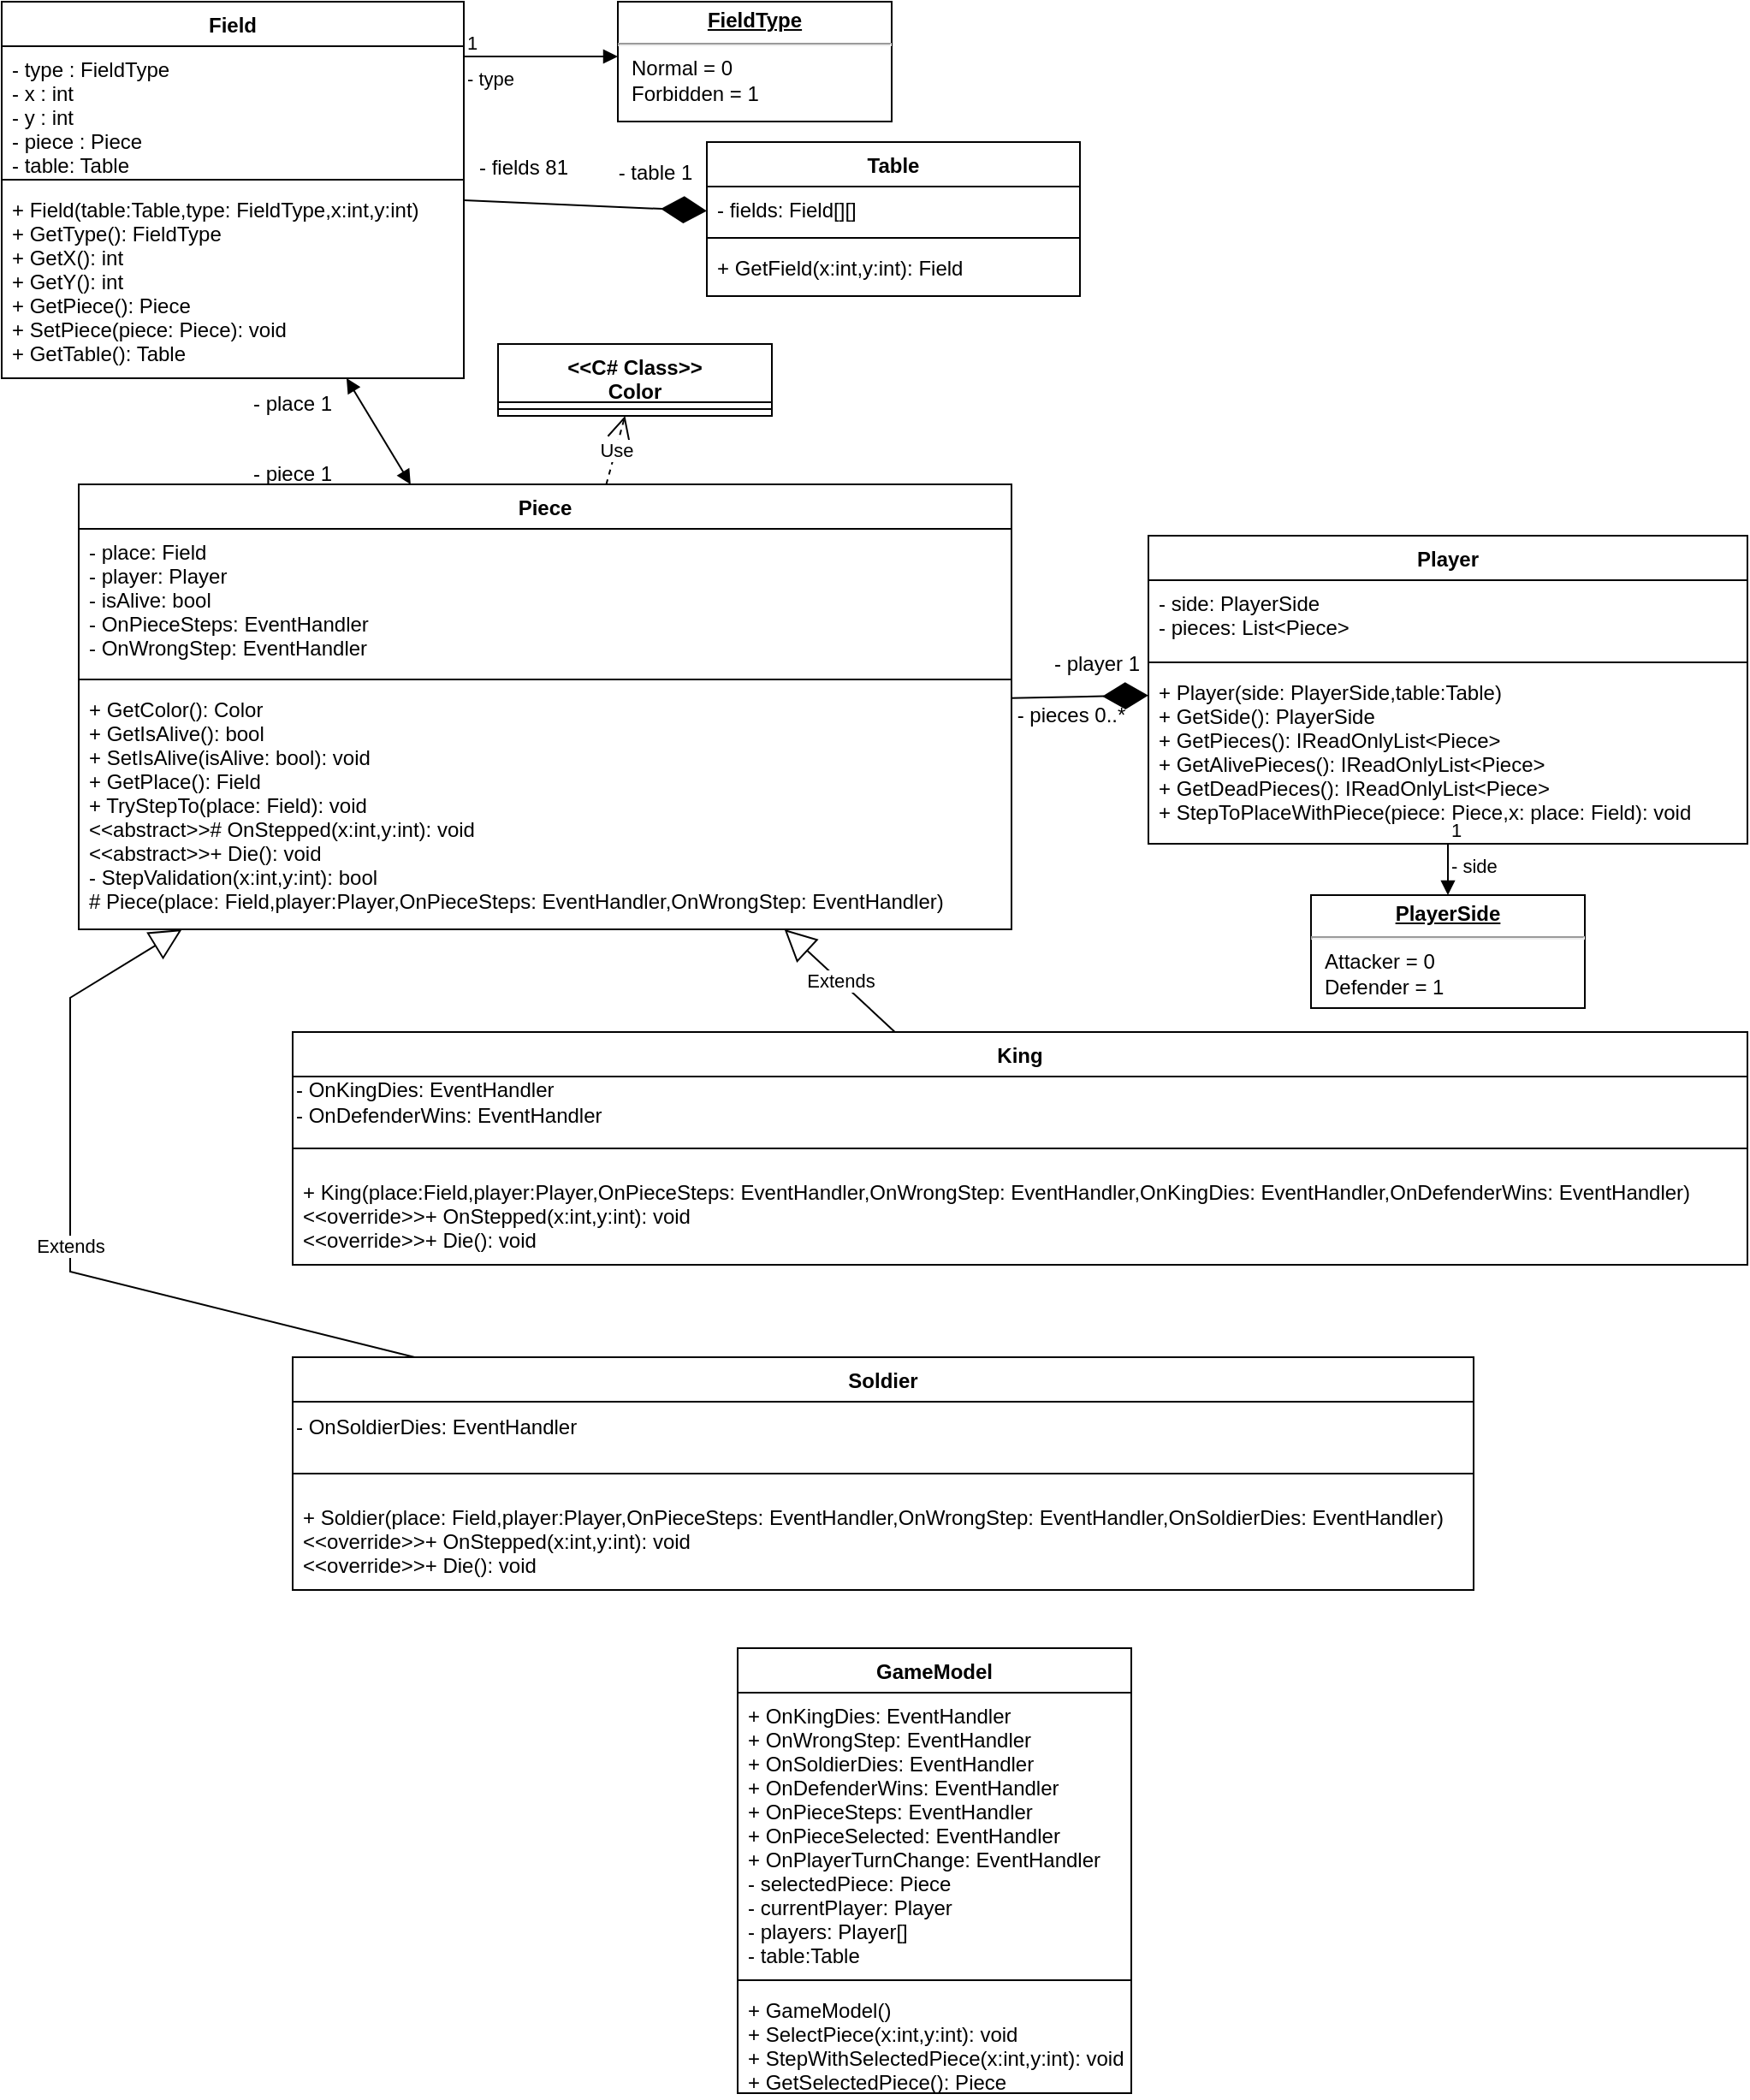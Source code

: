 <mxfile version="20.4.1" type="device" pages="4"><diagram id="C5RBs43oDa-KdzZeNtuy" name="GameModel"><mxGraphModel dx="1022" dy="468" grid="1" gridSize="10" guides="1" tooltips="1" connect="1" arrows="1" fold="1" page="1" pageScale="1" pageWidth="827" pageHeight="1169" math="0" shadow="0"><root><mxCell id="WIyWlLk6GJQsqaUBKTNV-0"/><mxCell id="WIyWlLk6GJQsqaUBKTNV-1" parent="WIyWlLk6GJQsqaUBKTNV-0"/><mxCell id="3ENBxVR26QMqpm71eQCL-0" value="Field" style="swimlane;fontStyle=1;align=center;verticalAlign=top;childLayout=stackLayout;horizontal=1;startSize=26;horizontalStack=0;resizeParent=1;resizeParentMax=0;resizeLast=0;collapsible=1;marginBottom=0;" parent="WIyWlLk6GJQsqaUBKTNV-1" vertex="1"><mxGeometry x="10" y="18" width="270" height="220" as="geometry"/></mxCell><mxCell id="3ENBxVR26QMqpm71eQCL-1" value="- type : FieldType&#10;- x : int&#10;- y : int&#10;- piece : Piece&#10;- table: Table" style="text;strokeColor=none;fillColor=none;align=left;verticalAlign=top;spacingLeft=4;spacingRight=4;overflow=hidden;rotatable=0;points=[[0,0.5],[1,0.5]];portConstraint=eastwest;" parent="3ENBxVR26QMqpm71eQCL-0" vertex="1"><mxGeometry y="26" width="270" height="74" as="geometry"/></mxCell><mxCell id="3ENBxVR26QMqpm71eQCL-2" value="" style="line;strokeWidth=1;fillColor=none;align=left;verticalAlign=middle;spacingTop=-1;spacingLeft=3;spacingRight=3;rotatable=0;labelPosition=right;points=[];portConstraint=eastwest;strokeColor=inherit;" parent="3ENBxVR26QMqpm71eQCL-0" vertex="1"><mxGeometry y="100" width="270" height="8" as="geometry"/></mxCell><mxCell id="3ENBxVR26QMqpm71eQCL-3" value="+ Field(table:Table,type: FieldType,x:int,y:int)&#10;+ GetType(): FieldType&#10;+ GetX(): int&#10;+ GetY(): int&#10;+ GetPiece(): Piece&#10;+ SetPiece(piece: Piece): void&#10;+ GetTable(): Table" style="text;strokeColor=none;fillColor=none;align=left;verticalAlign=top;spacingLeft=4;spacingRight=4;overflow=hidden;rotatable=0;points=[[0,0.5],[1,0.5]];portConstraint=eastwest;" parent="3ENBxVR26QMqpm71eQCL-0" vertex="1"><mxGeometry y="108" width="270" height="112" as="geometry"/></mxCell><mxCell id="3ENBxVR26QMqpm71eQCL-4" value="&lt;p style=&quot;margin:0px;margin-top:4px;text-align:center;text-decoration:underline;&quot;&gt;&lt;b&gt;FieldType&lt;/b&gt;&lt;/p&gt;&lt;hr&gt;&lt;p style=&quot;margin:0px;margin-left:8px;&quot;&gt;Normal = 0&lt;br&gt;Forbidden = 1&lt;br&gt;&lt;/p&gt;" style="verticalAlign=top;align=left;overflow=fill;fontSize=12;fontFamily=Helvetica;html=1;" parent="WIyWlLk6GJQsqaUBKTNV-1" vertex="1"><mxGeometry x="370" y="18" width="160" height="70" as="geometry"/></mxCell><mxCell id="3ENBxVR26QMqpm71eQCL-5" value="- type" style="endArrow=block;endFill=1;html=1;edgeStyle=orthogonalEdgeStyle;align=left;verticalAlign=top;rounded=0;" parent="WIyWlLk6GJQsqaUBKTNV-1" source="3ENBxVR26QMqpm71eQCL-0" target="3ENBxVR26QMqpm71eQCL-4" edge="1"><mxGeometry x="-1" relative="1" as="geometry"><mxPoint x="330" y="250" as="sourcePoint"/><mxPoint x="490" y="250" as="targetPoint"/><Array as="points"><mxPoint x="360" y="50"/><mxPoint x="360" y="50"/></Array></mxGeometry></mxCell><mxCell id="3ENBxVR26QMqpm71eQCL-6" value="1" style="edgeLabel;resizable=0;html=1;align=left;verticalAlign=bottom;" parent="3ENBxVR26QMqpm71eQCL-5" connectable="0" vertex="1"><mxGeometry x="-1" relative="1" as="geometry"/></mxCell><mxCell id="3ENBxVR26QMqpm71eQCL-7" value="Piece" style="swimlane;fontStyle=1;align=center;verticalAlign=top;childLayout=stackLayout;horizontal=1;startSize=26;horizontalStack=0;resizeParent=1;resizeParentMax=0;resizeLast=0;collapsible=1;marginBottom=0;" parent="WIyWlLk6GJQsqaUBKTNV-1" vertex="1"><mxGeometry x="55" y="300" width="545" height="260" as="geometry"/></mxCell><mxCell id="3ENBxVR26QMqpm71eQCL-8" value="- place: Field&#10;- player: Player&#10;- isAlive: bool&#10;- OnPieceSteps: EventHandler&#10;- OnWrongStep: EventHandler" style="text;strokeColor=none;fillColor=none;align=left;verticalAlign=top;spacingLeft=4;spacingRight=4;overflow=hidden;rotatable=0;points=[[0,0.5],[1,0.5]];portConstraint=eastwest;" parent="3ENBxVR26QMqpm71eQCL-7" vertex="1"><mxGeometry y="26" width="545" height="84" as="geometry"/></mxCell><mxCell id="3ENBxVR26QMqpm71eQCL-9" value="" style="line;strokeWidth=1;fillColor=none;align=left;verticalAlign=middle;spacingTop=-1;spacingLeft=3;spacingRight=3;rotatable=0;labelPosition=right;points=[];portConstraint=eastwest;strokeColor=inherit;" parent="3ENBxVR26QMqpm71eQCL-7" vertex="1"><mxGeometry y="110" width="545" height="8" as="geometry"/></mxCell><mxCell id="3ENBxVR26QMqpm71eQCL-10" value="+ GetColor(): Color&#10;+ GetIsAlive(): bool&#10;+ SetIsAlive(isAlive: bool): void&#10;+ GetPlace(): Field&#10;+ TryStepTo(place: Field): void&#10;&lt;&lt;abstract&gt;&gt;# OnStepped(x:int,y:int): void&#10;&lt;&lt;abstract&gt;&gt;+ Die(): void&#10;- StepValidation(x:int,y:int): bool&#10;# Piece(place: Field,player:Player,OnPieceSteps: EventHandler,OnWrongStep: EventHandler)" style="text;strokeColor=none;fillColor=none;align=left;verticalAlign=top;spacingLeft=4;spacingRight=4;overflow=hidden;rotatable=0;points=[[0,0.5],[1,0.5]];portConstraint=eastwest;" parent="3ENBxVR26QMqpm71eQCL-7" vertex="1"><mxGeometry y="118" width="545" height="142" as="geometry"/></mxCell><mxCell id="KxMI4GS8qLLgOTMvvB0I-0" value="Soldier" style="swimlane;fontStyle=1;align=center;verticalAlign=top;childLayout=stackLayout;horizontal=1;startSize=26;horizontalStack=0;resizeParent=1;resizeParentMax=0;resizeLast=0;collapsible=1;marginBottom=0;" parent="WIyWlLk6GJQsqaUBKTNV-1" vertex="1"><mxGeometry x="180" y="810" width="690" height="136" as="geometry"/></mxCell><mxCell id="KxMI4GS8qLLgOTMvvB0I-49" value="- OnSoldierDies: EventHandler" style="text;html=1;strokeColor=none;fillColor=none;align=left;verticalAlign=middle;whiteSpace=wrap;rounded=0;" parent="KxMI4GS8qLLgOTMvvB0I-0" vertex="1"><mxGeometry y="26" width="690" height="30" as="geometry"/></mxCell><mxCell id="KxMI4GS8qLLgOTMvvB0I-2" value="" style="line;strokeWidth=1;fillColor=none;align=left;verticalAlign=middle;spacingTop=-1;spacingLeft=3;spacingRight=3;rotatable=0;labelPosition=right;points=[];portConstraint=eastwest;strokeColor=inherit;" parent="KxMI4GS8qLLgOTMvvB0I-0" vertex="1"><mxGeometry y="56" width="690" height="24" as="geometry"/></mxCell><mxCell id="KxMI4GS8qLLgOTMvvB0I-3" value="+ Soldier(place: Field,player:Player,OnPieceSteps: EventHandler,OnWrongStep: EventHandler,OnSoldierDies: EventHandler)&#10;&lt;&lt;override&gt;&gt;+ OnStepped(x:int,y:int): void&#10;&lt;&lt;override&gt;&gt;+ Die(): void" style="text;strokeColor=none;fillColor=none;align=left;verticalAlign=top;spacingLeft=4;spacingRight=4;overflow=hidden;rotatable=0;points=[[0,0.5],[1,0.5]];portConstraint=eastwest;" parent="KxMI4GS8qLLgOTMvvB0I-0" vertex="1"><mxGeometry y="80" width="690" height="56" as="geometry"/></mxCell><mxCell id="KxMI4GS8qLLgOTMvvB0I-4" value="King" style="swimlane;fontStyle=1;align=center;verticalAlign=top;childLayout=stackLayout;horizontal=1;startSize=26;horizontalStack=0;resizeParent=1;resizeParentMax=0;resizeLast=0;collapsible=1;marginBottom=0;" parent="WIyWlLk6GJQsqaUBKTNV-1" vertex="1"><mxGeometry x="180" y="620" width="850" height="136" as="geometry"/></mxCell><mxCell id="KxMI4GS8qLLgOTMvvB0I-48" value="- OnKingDies: EventHandler&lt;br&gt;- OnDefenderWins: EventHandler" style="text;html=1;strokeColor=none;fillColor=none;align=left;verticalAlign=middle;whiteSpace=wrap;rounded=0;" parent="KxMI4GS8qLLgOTMvvB0I-4" vertex="1"><mxGeometry y="26" width="850" height="30" as="geometry"/></mxCell><mxCell id="KxMI4GS8qLLgOTMvvB0I-6" value="" style="line;strokeWidth=1;fillColor=none;align=left;verticalAlign=middle;spacingTop=-1;spacingLeft=3;spacingRight=3;rotatable=0;labelPosition=right;points=[];portConstraint=eastwest;strokeColor=inherit;" parent="KxMI4GS8qLLgOTMvvB0I-4" vertex="1"><mxGeometry y="56" width="850" height="24" as="geometry"/></mxCell><mxCell id="KxMI4GS8qLLgOTMvvB0I-7" value="+ King(place:Field,player:Player,OnPieceSteps: EventHandler,OnWrongStep: EventHandler,OnKingDies: EventHandler,OnDefenderWins: EventHandler)&#10;&lt;&lt;override&gt;&gt;+ OnStepped(x:int,y:int): void&#10;&lt;&lt;override&gt;&gt;+ Die(): void" style="text;strokeColor=none;fillColor=none;align=left;verticalAlign=top;spacingLeft=4;spacingRight=4;overflow=hidden;rotatable=0;points=[[0,0.5],[1,0.5]];portConstraint=eastwest;" parent="KxMI4GS8qLLgOTMvvB0I-4" vertex="1"><mxGeometry y="80" width="850" height="56" as="geometry"/></mxCell><mxCell id="KxMI4GS8qLLgOTMvvB0I-8" value="Extends" style="endArrow=block;endSize=16;endFill=0;html=1;rounded=0;" parent="WIyWlLk6GJQsqaUBKTNV-1" source="KxMI4GS8qLLgOTMvvB0I-0" target="3ENBxVR26QMqpm71eQCL-7" edge="1"><mxGeometry width="160" relative="1" as="geometry"><mxPoint x="330" y="450" as="sourcePoint"/><mxPoint x="490" y="450" as="targetPoint"/><Array as="points"><mxPoint x="50" y="760"/><mxPoint x="50" y="600"/></Array></mxGeometry></mxCell><mxCell id="KxMI4GS8qLLgOTMvvB0I-9" value="Extends" style="endArrow=block;endSize=16;endFill=0;html=1;rounded=0;" parent="WIyWlLk6GJQsqaUBKTNV-1" source="KxMI4GS8qLLgOTMvvB0I-4" target="3ENBxVR26QMqpm71eQCL-7" edge="1"><mxGeometry width="160" relative="1" as="geometry"><mxPoint x="330" y="450" as="sourcePoint"/><mxPoint x="490" y="450" as="targetPoint"/></mxGeometry></mxCell><mxCell id="KxMI4GS8qLLgOTMvvB0I-10" value="Player" style="swimlane;fontStyle=1;align=center;verticalAlign=top;childLayout=stackLayout;horizontal=1;startSize=26;horizontalStack=0;resizeParent=1;resizeParentMax=0;resizeLast=0;collapsible=1;marginBottom=0;" parent="WIyWlLk6GJQsqaUBKTNV-1" vertex="1"><mxGeometry x="680" y="330" width="350" height="180" as="geometry"/></mxCell><mxCell id="KxMI4GS8qLLgOTMvvB0I-11" value="- side: PlayerSide&#10;- pieces: List&lt;Piece&gt;" style="text;strokeColor=none;fillColor=none;align=left;verticalAlign=top;spacingLeft=4;spacingRight=4;overflow=hidden;rotatable=0;points=[[0,0.5],[1,0.5]];portConstraint=eastwest;" parent="KxMI4GS8qLLgOTMvvB0I-10" vertex="1"><mxGeometry y="26" width="350" height="44" as="geometry"/></mxCell><mxCell id="KxMI4GS8qLLgOTMvvB0I-12" value="" style="line;strokeWidth=1;fillColor=none;align=left;verticalAlign=middle;spacingTop=-1;spacingLeft=3;spacingRight=3;rotatable=0;labelPosition=right;points=[];portConstraint=eastwest;strokeColor=inherit;" parent="KxMI4GS8qLLgOTMvvB0I-10" vertex="1"><mxGeometry y="70" width="350" height="8" as="geometry"/></mxCell><mxCell id="KxMI4GS8qLLgOTMvvB0I-13" value="+ Player(side: PlayerSide,table:Table)&#10;+ GetSide(): PlayerSide&#10;+ GetPieces(): IReadOnlyList&lt;Piece&gt;&#10;+ GetAlivePieces(): IReadOnlyList&lt;Piece&gt;&#10;+ GetDeadPieces(): IReadOnlyList&lt;Piece&gt;&#10;+ StepToPlaceWithPiece(piece: Piece,x: place: Field): void" style="text;strokeColor=none;fillColor=none;align=left;verticalAlign=top;spacingLeft=4;spacingRight=4;overflow=hidden;rotatable=0;points=[[0,0.5],[1,0.5]];portConstraint=eastwest;" parent="KxMI4GS8qLLgOTMvvB0I-10" vertex="1"><mxGeometry y="78" width="350" height="102" as="geometry"/></mxCell><mxCell id="KxMI4GS8qLLgOTMvvB0I-14" value="&lt;p style=&quot;margin:0px;margin-top:4px;text-align:center;text-decoration:underline;&quot;&gt;&lt;b&gt;PlayerSide&lt;/b&gt;&lt;/p&gt;&lt;hr&gt;&lt;p style=&quot;margin:0px;margin-left:8px;&quot;&gt;Attacker = 0&lt;br&gt;Defender = 1&lt;br&gt;&lt;/p&gt;" style="verticalAlign=top;align=left;overflow=fill;fontSize=12;fontFamily=Helvetica;html=1;" parent="WIyWlLk6GJQsqaUBKTNV-1" vertex="1"><mxGeometry x="775" y="540" width="160" height="66" as="geometry"/></mxCell><mxCell id="KxMI4GS8qLLgOTMvvB0I-15" value="- side" style="endArrow=block;endFill=1;html=1;edgeStyle=orthogonalEdgeStyle;align=left;verticalAlign=top;rounded=0;" parent="WIyWlLk6GJQsqaUBKTNV-1" source="KxMI4GS8qLLgOTMvvB0I-10" target="KxMI4GS8qLLgOTMvvB0I-14" edge="1"><mxGeometry x="-1" relative="1" as="geometry"><mxPoint x="330" y="350" as="sourcePoint"/><mxPoint x="490" y="350" as="targetPoint"/></mxGeometry></mxCell><mxCell id="KxMI4GS8qLLgOTMvvB0I-16" value="1" style="edgeLabel;resizable=0;html=1;align=left;verticalAlign=bottom;" parent="KxMI4GS8qLLgOTMvvB0I-15" connectable="0" vertex="1"><mxGeometry x="-1" relative="1" as="geometry"/></mxCell><mxCell id="KxMI4GS8qLLgOTMvvB0I-17" value="&lt;&lt;C# Class&gt;&gt;&#10;Color" style="swimlane;fontStyle=1;align=center;verticalAlign=top;childLayout=stackLayout;horizontal=1;startSize=34;horizontalStack=0;resizeParent=1;resizeParentMax=0;resizeLast=0;collapsible=1;marginBottom=0;" parent="WIyWlLk6GJQsqaUBKTNV-1" vertex="1"><mxGeometry x="300" y="218" width="160" height="42" as="geometry"/></mxCell><mxCell id="KxMI4GS8qLLgOTMvvB0I-19" value="" style="line;strokeWidth=1;fillColor=none;align=left;verticalAlign=middle;spacingTop=-1;spacingLeft=3;spacingRight=3;rotatable=0;labelPosition=right;points=[];portConstraint=eastwest;strokeColor=inherit;" parent="KxMI4GS8qLLgOTMvvB0I-17" vertex="1"><mxGeometry y="34" width="160" height="8" as="geometry"/></mxCell><mxCell id="KxMI4GS8qLLgOTMvvB0I-21" value="Use" style="endArrow=open;endSize=12;dashed=1;html=1;rounded=0;" parent="WIyWlLk6GJQsqaUBKTNV-1" source="3ENBxVR26QMqpm71eQCL-7" target="KxMI4GS8qLLgOTMvvB0I-17" edge="1"><mxGeometry width="160" relative="1" as="geometry"><mxPoint x="330" y="350" as="sourcePoint"/><mxPoint x="490" y="350" as="targetPoint"/></mxGeometry></mxCell><mxCell id="KxMI4GS8qLLgOTMvvB0I-22" value="" style="endArrow=diamondThin;endFill=1;endSize=24;html=1;rounded=0;startArrow=none;" parent="WIyWlLk6GJQsqaUBKTNV-1" source="3ENBxVR26QMqpm71eQCL-7" target="KxMI4GS8qLLgOTMvvB0I-10" edge="1"><mxGeometry width="160" relative="1" as="geometry"><mxPoint x="330" y="450" as="sourcePoint"/><mxPoint x="490" y="450" as="targetPoint"/></mxGeometry></mxCell><mxCell id="KxMI4GS8qLLgOTMvvB0I-23" value="- player 1" style="text;html=1;strokeColor=none;fillColor=none;align=center;verticalAlign=middle;whiteSpace=wrap;rounded=0;" parent="WIyWlLk6GJQsqaUBKTNV-1" vertex="1"><mxGeometry x="620" y="390" width="60" height="30" as="geometry"/></mxCell><mxCell id="KxMI4GS8qLLgOTMvvB0I-26" value="- pieces 0..*" style="text;html=1;strokeColor=none;fillColor=none;align=center;verticalAlign=middle;whiteSpace=wrap;rounded=0;" parent="WIyWlLk6GJQsqaUBKTNV-1" vertex="1"><mxGeometry x="600" y="420" width="70" height="30" as="geometry"/></mxCell><mxCell id="KxMI4GS8qLLgOTMvvB0I-27" value="Table" style="swimlane;fontStyle=1;align=center;verticalAlign=top;childLayout=stackLayout;horizontal=1;startSize=26;horizontalStack=0;resizeParent=1;resizeParentMax=0;resizeLast=0;collapsible=1;marginBottom=0;" parent="WIyWlLk6GJQsqaUBKTNV-1" vertex="1"><mxGeometry x="422" y="100" width="218" height="90" as="geometry"/></mxCell><mxCell id="KxMI4GS8qLLgOTMvvB0I-28" value="- fields: Field[][]" style="text;strokeColor=none;fillColor=none;align=left;verticalAlign=top;spacingLeft=4;spacingRight=4;overflow=hidden;rotatable=0;points=[[0,0.5],[1,0.5]];portConstraint=eastwest;" parent="KxMI4GS8qLLgOTMvvB0I-27" vertex="1"><mxGeometry y="26" width="218" height="26" as="geometry"/></mxCell><mxCell id="KxMI4GS8qLLgOTMvvB0I-29" value="" style="line;strokeWidth=1;fillColor=none;align=left;verticalAlign=middle;spacingTop=-1;spacingLeft=3;spacingRight=3;rotatable=0;labelPosition=right;points=[];portConstraint=eastwest;strokeColor=inherit;" parent="KxMI4GS8qLLgOTMvvB0I-27" vertex="1"><mxGeometry y="52" width="218" height="8" as="geometry"/></mxCell><mxCell id="KxMI4GS8qLLgOTMvvB0I-30" value="+ GetField(x:int,y:int): Field" style="text;strokeColor=none;fillColor=none;align=left;verticalAlign=top;spacingLeft=4;spacingRight=4;overflow=hidden;rotatable=0;points=[[0,0.5],[1,0.5]];portConstraint=eastwest;" parent="KxMI4GS8qLLgOTMvvB0I-27" vertex="1"><mxGeometry y="60" width="218" height="30" as="geometry"/></mxCell><mxCell id="KxMI4GS8qLLgOTMvvB0I-31" value="" style="endArrow=block;startArrow=block;endFill=1;startFill=1;html=1;rounded=0;" parent="WIyWlLk6GJQsqaUBKTNV-1" source="3ENBxVR26QMqpm71eQCL-7" target="3ENBxVR26QMqpm71eQCL-0" edge="1"><mxGeometry width="160" relative="1" as="geometry"><mxPoint x="330" y="240" as="sourcePoint"/><mxPoint x="490" y="240" as="targetPoint"/></mxGeometry></mxCell><mxCell id="KxMI4GS8qLLgOTMvvB0I-32" value="- place 1" style="text;html=1;strokeColor=none;fillColor=none;align=center;verticalAlign=middle;whiteSpace=wrap;rounded=0;" parent="WIyWlLk6GJQsqaUBKTNV-1" vertex="1"><mxGeometry x="150" y="238" width="60" height="30" as="geometry"/></mxCell><mxCell id="KxMI4GS8qLLgOTMvvB0I-34" value="- piece 1" style="text;html=1;strokeColor=none;fillColor=none;align=center;verticalAlign=middle;whiteSpace=wrap;rounded=0;" parent="WIyWlLk6GJQsqaUBKTNV-1" vertex="1"><mxGeometry x="150" y="279" width="60" height="30" as="geometry"/></mxCell><mxCell id="KxMI4GS8qLLgOTMvvB0I-35" value="" style="endArrow=diamondThin;endFill=1;endSize=24;html=1;rounded=0;" parent="WIyWlLk6GJQsqaUBKTNV-1" source="3ENBxVR26QMqpm71eQCL-0" target="KxMI4GS8qLLgOTMvvB0I-27" edge="1"><mxGeometry width="160" relative="1" as="geometry"><mxPoint x="330" y="440" as="sourcePoint"/><mxPoint x="490" y="440" as="targetPoint"/></mxGeometry></mxCell><mxCell id="KxMI4GS8qLLgOTMvvB0I-38" value="- fields 81" style="text;html=1;strokeColor=none;fillColor=none;align=center;verticalAlign=middle;whiteSpace=wrap;rounded=0;" parent="WIyWlLk6GJQsqaUBKTNV-1" vertex="1"><mxGeometry x="280" y="100" width="70" height="30" as="geometry"/></mxCell><mxCell id="KxMI4GS8qLLgOTMvvB0I-39" value="- table 1" style="text;html=1;strokeColor=none;fillColor=none;align=center;verticalAlign=middle;whiteSpace=wrap;rounded=0;" parent="WIyWlLk6GJQsqaUBKTNV-1" vertex="1"><mxGeometry x="362" y="103" width="60" height="30" as="geometry"/></mxCell><mxCell id="KxMI4GS8qLLgOTMvvB0I-44" value="GameModel" style="swimlane;fontStyle=1;align=center;verticalAlign=top;childLayout=stackLayout;horizontal=1;startSize=26;horizontalStack=0;resizeParent=1;resizeParentMax=0;resizeLast=0;collapsible=1;marginBottom=0;" parent="WIyWlLk6GJQsqaUBKTNV-1" vertex="1"><mxGeometry x="440" y="980" width="230" height="260" as="geometry"/></mxCell><mxCell id="KxMI4GS8qLLgOTMvvB0I-45" value="+ OnKingDies: EventHandler&#10;+ OnWrongStep: EventHandler&#10;+ OnSoldierDies: EventHandler&#10;+ OnDefenderWins: EventHandler&#10;+ OnPieceSteps: EventHandler&#10;+ OnPieceSelected: EventHandler&#10;+ OnPlayerTurnChange: EventHandler&#10;- selectedPiece: Piece&#10;- currentPlayer: Player&#10;- players: Player[]&#10;- table:Table" style="text;strokeColor=none;fillColor=none;align=left;verticalAlign=top;spacingLeft=4;spacingRight=4;overflow=hidden;rotatable=0;points=[[0,0.5],[1,0.5]];portConstraint=eastwest;" parent="KxMI4GS8qLLgOTMvvB0I-44" vertex="1"><mxGeometry y="26" width="230" height="164" as="geometry"/></mxCell><mxCell id="KxMI4GS8qLLgOTMvvB0I-46" value="" style="line;strokeWidth=1;fillColor=none;align=left;verticalAlign=middle;spacingTop=-1;spacingLeft=3;spacingRight=3;rotatable=0;labelPosition=right;points=[];portConstraint=eastwest;strokeColor=inherit;" parent="KxMI4GS8qLLgOTMvvB0I-44" vertex="1"><mxGeometry y="190" width="230" height="8" as="geometry"/></mxCell><mxCell id="KxMI4GS8qLLgOTMvvB0I-47" value="+ GameModel()&#10;+ SelectPiece(x:int,y:int): void&#10;+ StepWithSelectedPiece(x:int,y:int): void&#10;+ GetSelectedPiece(): Piece" style="text;strokeColor=none;fillColor=none;align=left;verticalAlign=top;spacingLeft=4;spacingRight=4;overflow=hidden;rotatable=0;points=[[0,0.5],[1,0.5]];portConstraint=eastwest;" parent="KxMI4GS8qLLgOTMvvB0I-44" vertex="1"><mxGeometry y="198" width="230" height="62" as="geometry"/></mxCell></root></mxGraphModel></diagram><diagram id="I09czFp0SCIb7JOfvcTR" name="MainMenuModel"><mxGraphModel dx="1022" dy="468" grid="1" gridSize="10" guides="1" tooltips="1" connect="1" arrows="1" fold="1" page="1" pageScale="1" pageWidth="827" pageHeight="1169" math="0" shadow="0"><root><mxCell id="0"/><mxCell id="1" parent="0"/></root></mxGraphModel></diagram><diagram id="NU1_o2BQeLoGJtEabjRZ" name="LoadGameModel"><mxGraphModel dx="1022" dy="468" grid="1" gridSize="10" guides="1" tooltips="1" connect="1" arrows="1" fold="1" page="1" pageScale="1" pageWidth="827" pageHeight="1169" math="0" shadow="0"><root><mxCell id="0"/><mxCell id="1" parent="0"/></root></mxGraphModel></diagram><diagram id="snqLl9KPfpUZS7EThm-G" name="NewGameModel"><mxGraphModel dx="1022" dy="468" grid="1" gridSize="10" guides="1" tooltips="1" connect="1" arrows="1" fold="1" page="1" pageScale="1" pageWidth="827" pageHeight="1169" math="0" shadow="0"><root><mxCell id="0"/><mxCell id="1" parent="0"/></root></mxGraphModel></diagram></mxfile>